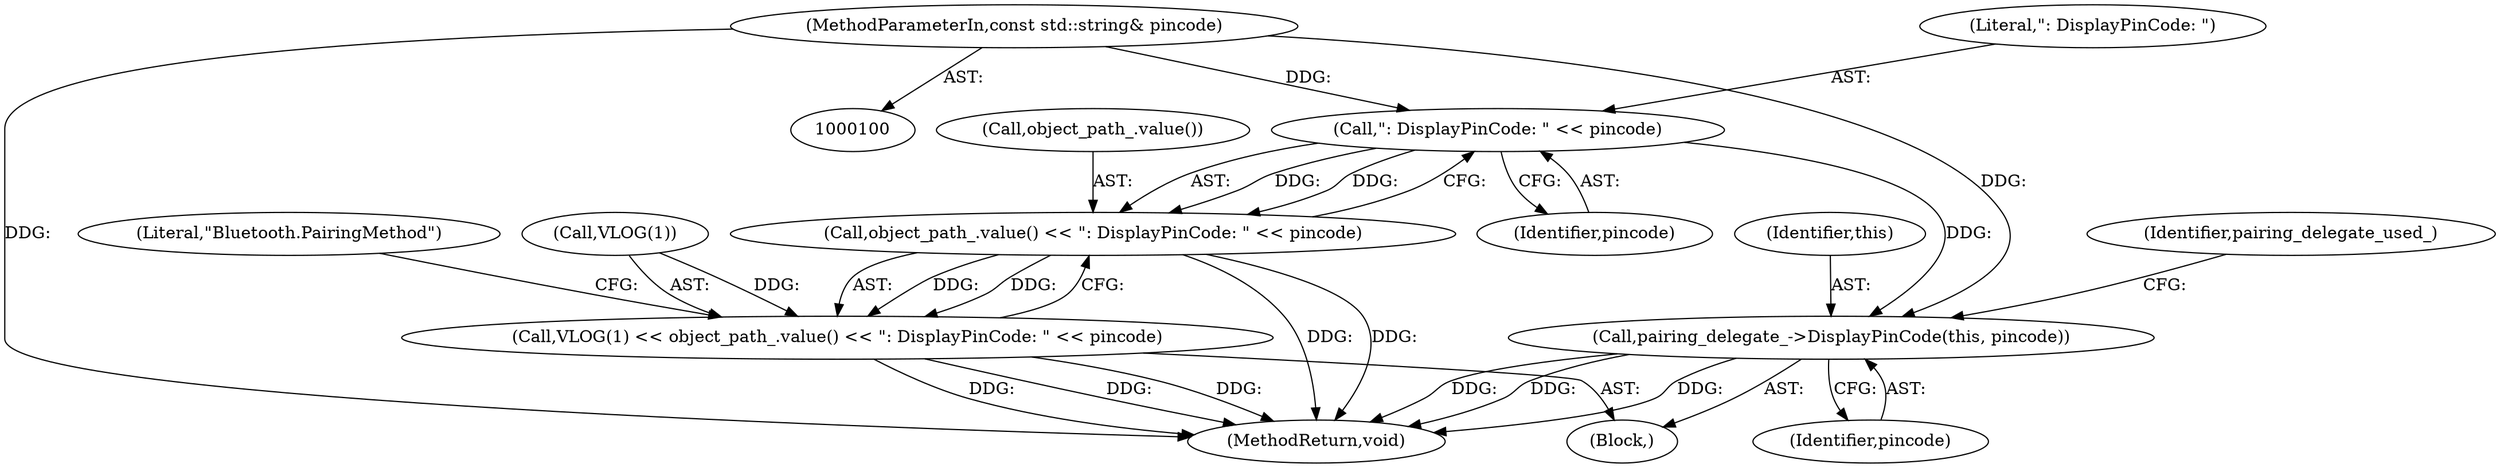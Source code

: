 digraph "1_Chrome_d358f57009b85fb7440208afa5ba87636b491889_9@del" {
"1000115" [label="(Call,\": DisplayPinCode: \" << pincode)"];
"1000102" [label="(MethodParameterIn,const std::string& pincode)"];
"1000113" [label="(Call,object_path_.value() << \": DisplayPinCode: \" << pincode)"];
"1000110" [label="(Call,VLOG(1) << object_path_.value() << \": DisplayPinCode: \" << pincode)"];
"1000124" [label="(Call,pairing_delegate_->DisplayPinCode(this, pincode))"];
"1000115" [label="(Call,\": DisplayPinCode: \" << pincode)"];
"1000102" [label="(MethodParameterIn,const std::string& pincode)"];
"1000125" [label="(Identifier,this)"];
"1000111" [label="(Call,VLOG(1))"];
"1000117" [label="(Identifier,pincode)"];
"1000114" [label="(Call,object_path_.value())"];
"1000126" [label="(Identifier,pincode)"];
"1000103" [label="(Block,)"];
"1000119" [label="(Literal,\"Bluetooth.PairingMethod\")"];
"1000128" [label="(Identifier,pairing_delegate_used_)"];
"1000113" [label="(Call,object_path_.value() << \": DisplayPinCode: \" << pincode)"];
"1000110" [label="(Call,VLOG(1) << object_path_.value() << \": DisplayPinCode: \" << pincode)"];
"1000130" [label="(MethodReturn,void)"];
"1000116" [label="(Literal,\": DisplayPinCode: \")"];
"1000124" [label="(Call,pairing_delegate_->DisplayPinCode(this, pincode))"];
"1000115" -> "1000113"  [label="AST: "];
"1000115" -> "1000117"  [label="CFG: "];
"1000116" -> "1000115"  [label="AST: "];
"1000117" -> "1000115"  [label="AST: "];
"1000113" -> "1000115"  [label="CFG: "];
"1000115" -> "1000113"  [label="DDG: "];
"1000115" -> "1000113"  [label="DDG: "];
"1000102" -> "1000115"  [label="DDG: "];
"1000115" -> "1000124"  [label="DDG: "];
"1000102" -> "1000100"  [label="AST: "];
"1000102" -> "1000130"  [label="DDG: "];
"1000102" -> "1000124"  [label="DDG: "];
"1000113" -> "1000110"  [label="AST: "];
"1000114" -> "1000113"  [label="AST: "];
"1000110" -> "1000113"  [label="CFG: "];
"1000113" -> "1000130"  [label="DDG: "];
"1000113" -> "1000130"  [label="DDG: "];
"1000113" -> "1000110"  [label="DDG: "];
"1000113" -> "1000110"  [label="DDG: "];
"1000110" -> "1000103"  [label="AST: "];
"1000111" -> "1000110"  [label="AST: "];
"1000119" -> "1000110"  [label="CFG: "];
"1000110" -> "1000130"  [label="DDG: "];
"1000110" -> "1000130"  [label="DDG: "];
"1000110" -> "1000130"  [label="DDG: "];
"1000111" -> "1000110"  [label="DDG: "];
"1000124" -> "1000103"  [label="AST: "];
"1000124" -> "1000126"  [label="CFG: "];
"1000125" -> "1000124"  [label="AST: "];
"1000126" -> "1000124"  [label="AST: "];
"1000128" -> "1000124"  [label="CFG: "];
"1000124" -> "1000130"  [label="DDG: "];
"1000124" -> "1000130"  [label="DDG: "];
"1000124" -> "1000130"  [label="DDG: "];
}
